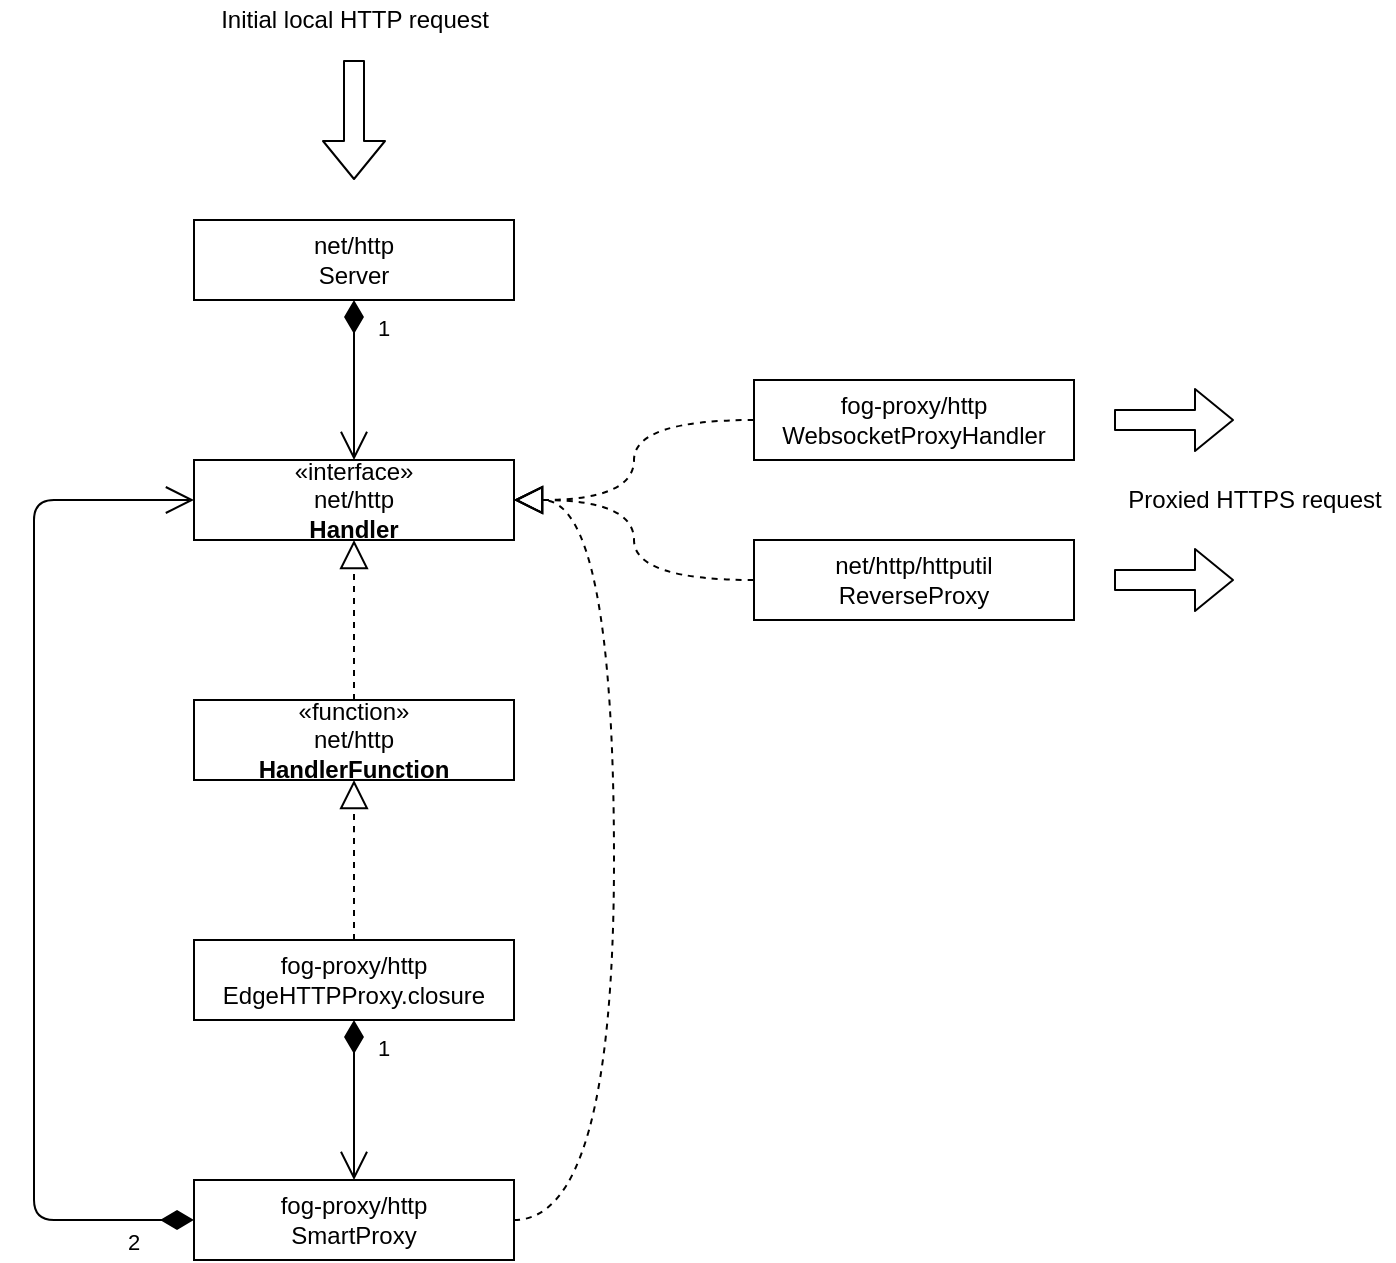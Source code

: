 <mxfile version="13.0.3" type="device"><diagram id="p24XJY0ShOYe2U4_SECu" name="Page-1"><mxGraphModel dx="1086" dy="806" grid="1" gridSize="10" guides="1" tooltips="1" connect="1" arrows="1" fold="1" page="1" pageScale="1" pageWidth="850" pageHeight="1100" math="0" shadow="0"><root><mxCell id="0"/><mxCell id="1" parent="0"/><mxCell id="qFHFRhJdG1Wg5vN2F03_-1" value="net/http/httputil&lt;br&gt;ReverseProxy" style="rounded=0;whiteSpace=wrap;html=1;" parent="1" vertex="1"><mxGeometry x="520" y="320" width="160" height="40" as="geometry"/></mxCell><mxCell id="qFHFRhJdG1Wg5vN2F03_-2" value="fog-proxy/http&lt;br&gt;WebsocketProxyHandler" style="rounded=0;whiteSpace=wrap;html=1;" parent="1" vertex="1"><mxGeometry x="520" y="240" width="160" height="40" as="geometry"/></mxCell><mxCell id="qFHFRhJdG1Wg5vN2F03_-3" value="«function»&lt;br&gt;net/http&lt;br&gt;&lt;b&gt;HandlerFunction&lt;/b&gt;" style="rounded=0;whiteSpace=wrap;html=1;" parent="1" vertex="1"><mxGeometry x="240" y="400" width="160" height="40" as="geometry"/></mxCell><mxCell id="qFHFRhJdG1Wg5vN2F03_-5" value="fog-proxy/http&lt;br&gt;SmartProxy" style="rounded=0;whiteSpace=wrap;html=1;" parent="1" vertex="1"><mxGeometry x="240" y="640" width="160" height="40" as="geometry"/></mxCell><mxCell id="qFHFRhJdG1Wg5vN2F03_-7" value="&lt;span&gt;«interface»&lt;/span&gt;&lt;br&gt;&lt;span&gt;net/http&lt;/span&gt;&lt;br&gt;&lt;b&gt;Handler&lt;/b&gt;" style="rounded=0;whiteSpace=wrap;html=1;" parent="1" vertex="1"><mxGeometry x="240" y="280" width="160" height="40" as="geometry"/></mxCell><mxCell id="qFHFRhJdG1Wg5vN2F03_-8" value="1" style="endArrow=open;html=1;endSize=12;startArrow=diamondThin;startSize=14;startFill=1;edgeStyle=orthogonalEdgeStyle;align=left;verticalAlign=bottom;entryX=0.5;entryY=0;entryDx=0;entryDy=0;exitX=0.5;exitY=1;exitDx=0;exitDy=0;" parent="1" source="qFHFRhJdG1Wg5vN2F03_-13" target="qFHFRhJdG1Wg5vN2F03_-7" edge="1"><mxGeometry x="-0.429" y="10" relative="1" as="geometry"><mxPoint x="320" y="210" as="sourcePoint"/><mxPoint x="640" y="240" as="targetPoint"/><mxPoint as="offset"/></mxGeometry></mxCell><mxCell id="qFHFRhJdG1Wg5vN2F03_-9" value="" style="endArrow=block;dashed=1;endFill=0;endSize=12;html=1;entryX=0.5;entryY=1;entryDx=0;entryDy=0;exitX=0.5;exitY=0;exitDx=0;exitDy=0;" parent="1" source="qFHFRhJdG1Wg5vN2F03_-3" target="qFHFRhJdG1Wg5vN2F03_-7" edge="1"><mxGeometry width="160" relative="1" as="geometry"><mxPoint x="460" y="600" as="sourcePoint"/><mxPoint x="620" y="600" as="targetPoint"/></mxGeometry></mxCell><mxCell id="qFHFRhJdG1Wg5vN2F03_-10" value="" style="endArrow=block;endFill=0;endSize=12;html=1;edgeStyle=orthogonalEdgeStyle;curved=1;strokeWidth=1;dashed=1;" parent="1" source="qFHFRhJdG1Wg5vN2F03_-5" target="qFHFRhJdG1Wg5vN2F03_-7" edge="1"><mxGeometry width="160" relative="1" as="geometry"><mxPoint x="330" y="410" as="sourcePoint"/><mxPoint x="320" y="320" as="targetPoint"/><Array as="points"><mxPoint x="450" y="660"/><mxPoint x="450" y="300"/></Array></mxGeometry></mxCell><mxCell id="qFHFRhJdG1Wg5vN2F03_-13" value="net/http&lt;br&gt;Server" style="rounded=0;whiteSpace=wrap;html=1;" parent="1" vertex="1"><mxGeometry x="240" y="160" width="160" height="40" as="geometry"/></mxCell><mxCell id="qFHFRhJdG1Wg5vN2F03_-14" value="fog-proxy/http&lt;br&gt;EdgeHTTPProxy.closure" style="rounded=0;whiteSpace=wrap;html=1;" parent="1" vertex="1"><mxGeometry x="240" y="520" width="160" height="40" as="geometry"/></mxCell><mxCell id="qFHFRhJdG1Wg5vN2F03_-15" value="1" style="endArrow=open;html=1;endSize=12;startArrow=diamondThin;startSize=14;startFill=1;edgeStyle=orthogonalEdgeStyle;align=left;verticalAlign=bottom;" parent="1" source="qFHFRhJdG1Wg5vN2F03_-14" target="qFHFRhJdG1Wg5vN2F03_-5" edge="1"><mxGeometry x="-0.429" y="10" relative="1" as="geometry"><mxPoint x="330" y="200" as="sourcePoint"/><mxPoint x="560" y="430" as="targetPoint"/><mxPoint as="offset"/></mxGeometry></mxCell><mxCell id="qFHFRhJdG1Wg5vN2F03_-18" value="" style="endArrow=block;dashed=1;endFill=0;endSize=12;html=1;edgeStyle=orthogonalEdgeStyle;curved=1;" parent="1" source="qFHFRhJdG1Wg5vN2F03_-14" target="qFHFRhJdG1Wg5vN2F03_-3" edge="1"><mxGeometry width="160" relative="1" as="geometry"><mxPoint x="570" y="410" as="sourcePoint"/><mxPoint x="330" y="330" as="targetPoint"/></mxGeometry></mxCell><mxCell id="qFHFRhJdG1Wg5vN2F03_-19" value="2" style="endArrow=open;html=1;endSize=12;startArrow=diamondThin;startSize=14;startFill=1;edgeStyle=orthogonalEdgeStyle;align=left;verticalAlign=bottom;entryX=0;entryY=0.5;entryDx=0;entryDy=0;" parent="1" source="qFHFRhJdG1Wg5vN2F03_-5" target="qFHFRhJdG1Wg5vN2F03_-7" edge="1"><mxGeometry x="-0.864" y="20" relative="1" as="geometry"><mxPoint x="330" y="570" as="sourcePoint"/><mxPoint x="320" y="790" as="targetPoint"/><mxPoint as="offset"/><Array as="points"><mxPoint x="160" y="660"/><mxPoint x="160" y="300"/></Array></mxGeometry></mxCell><mxCell id="qFHFRhJdG1Wg5vN2F03_-21" value="" style="endArrow=block;dashed=1;endFill=0;endSize=12;html=1;edgeStyle=orthogonalEdgeStyle;curved=1;strokeWidth=1;" parent="1" source="qFHFRhJdG1Wg5vN2F03_-2" target="qFHFRhJdG1Wg5vN2F03_-7" edge="1"><mxGeometry width="160" relative="1" as="geometry"><mxPoint x="410" y="670" as="sourcePoint"/><mxPoint x="410" y="310" as="targetPoint"/></mxGeometry></mxCell><mxCell id="qFHFRhJdG1Wg5vN2F03_-22" value="" style="endArrow=block;dashed=1;endFill=0;endSize=12;html=1;edgeStyle=orthogonalEdgeStyle;curved=1;strokeWidth=1;" parent="1" source="qFHFRhJdG1Wg5vN2F03_-1" target="qFHFRhJdG1Wg5vN2F03_-7" edge="1"><mxGeometry width="160" relative="1" as="geometry"><mxPoint x="515" y="790" as="sourcePoint"/><mxPoint x="410" y="310" as="targetPoint"/></mxGeometry></mxCell><mxCell id="qFHFRhJdG1Wg5vN2F03_-23" value="" style="shape=flexArrow;endArrow=classic;html=1;strokeWidth=1;" parent="1" edge="1"><mxGeometry width="50" height="50" relative="1" as="geometry"><mxPoint x="320" y="80" as="sourcePoint"/><mxPoint x="320" y="140" as="targetPoint"/></mxGeometry></mxCell><mxCell id="qFHFRhJdG1Wg5vN2F03_-24" value="Initial local HTTP request" style="text;html=1;align=center;verticalAlign=middle;resizable=0;points=[];autosize=1;" parent="1" vertex="1"><mxGeometry x="245" y="50" width="150" height="20" as="geometry"/></mxCell><mxCell id="qFHFRhJdG1Wg5vN2F03_-25" value="Proxied HTTPS request" style="text;html=1;align=center;verticalAlign=middle;resizable=0;points=[];autosize=1;" parent="1" vertex="1"><mxGeometry x="700" y="290" width="140" height="20" as="geometry"/></mxCell><mxCell id="qFHFRhJdG1Wg5vN2F03_-26" value="" style="shape=flexArrow;endArrow=classic;html=1;strokeWidth=1;" parent="1" edge="1"><mxGeometry width="50" height="50" relative="1" as="geometry"><mxPoint x="700" y="340" as="sourcePoint"/><mxPoint x="760" y="340" as="targetPoint"/></mxGeometry></mxCell><mxCell id="qFHFRhJdG1Wg5vN2F03_-27" value="" style="shape=flexArrow;endArrow=classic;html=1;strokeWidth=1;" parent="1" edge="1"><mxGeometry width="50" height="50" relative="1" as="geometry"><mxPoint x="700" y="260" as="sourcePoint"/><mxPoint x="760" y="260" as="targetPoint"/></mxGeometry></mxCell></root></mxGraphModel></diagram></mxfile>